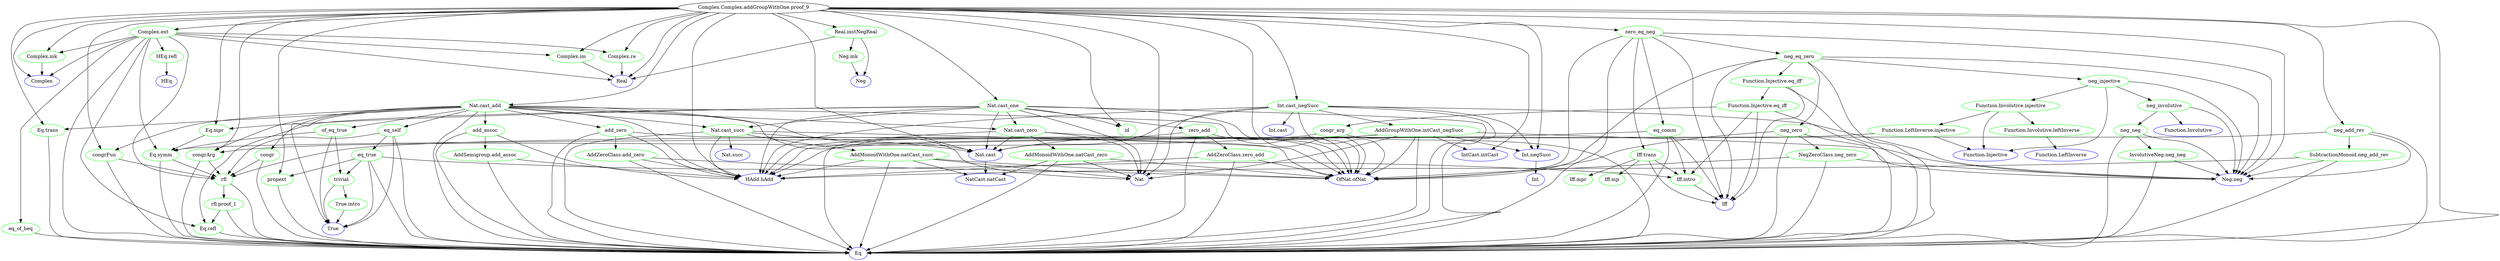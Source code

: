 strict digraph { 
	"Complex.Complex.addGroupWithOne.proof_9" -> {"Eq.mpr" [color=green] "Complex" [color=green] "OfNat.ofNat" [color=green] "neg_add_rev" [color=green] "Complex.ext" [color=green] "congrFun" [color=green] "Complex.im" [color=green] "Eq" [color=green] "Nat.cast" [color=green] "Nat" [color=green] "Complex.re" [color=green] "Real.instNegReal" [color=green] "propext" [color=green] "Nat.cast_add" [color=green] "Eq.trans" [color=green] "Int.cast_negSucc" [color=green] "Real" [color=green] "HAdd.hAdd" [color=green] "Neg.neg" [color=green] "congrArg" [color=green] "Nat.cast_one" [color=green] "zero_eq_neg" [color=green] "id" [color=green] "Complex.mk" [color=green]}
	"Eq.mpr" -> {"Eq.symm" [color=green]}
	"neg_add_rev" -> {"SubtractionMonoid.neg_add_rev" [color=green]}
	"Complex.ext" -> {"HEq.refl" [color=green] "Eq" [color=green] "rfl" [color=green] "Eq.refl" [color=green] "eq_of_heq" [color=green] "Complex" [color=green] "Eq.symm" [color=green] "Real" [color=green] "Complex.mk" [color=green] "Complex.re" [color=green] "Complex.im" [color=green]}
	"congrFun" -> {"rfl" [color=green]}
	"Nat.cast" -> {"NatCast.natCast" [color=green]}
	"Real.instNegReal" -> {"Real" [color=green] "Neg.mk" [color=green]}
	"Nat.cast_add" -> {"congrFun" [color=green] "True" [color=green] "Nat.cast_zero" [color=green] "Eq" [color=green] "Nat.cast_succ" [color=green] "HAdd.hAdd" [color=green] "eq_self" [color=green] "add_assoc" [color=green] "Eq.trans" [color=green] "congrArg" [color=green] "Nat.cast" [color=green] "OfNat.ofNat" [color=green] "add_zero" [color=green] "congr" [color=green] "Nat" [color=green] "of_eq_true" [color=green]}
	"Int.cast_negSucc" -> {"AddGroupWithOne.intCast_negSucc" [color=green]}
	"congrArg" -> {"rfl" [color=green]}
	"Nat.cast_one" -> {"Nat.cast_succ" [color=green] "Nat.cast_zero" [color=green] "Eq" [color=green] "HAdd.hAdd" [color=green] "Eq.mpr" [color=green] "Eq.refl" [color=green] "Nat.cast" [color=green] "id" [color=green] "OfNat.ofNat" [color=green] "Nat" [color=green] "zero_add" [color=green]}
	"zero_eq_neg" -> {"neg_eq_zero" [color=green] "Iff.trans" [color=green] "eq_comm" [color=green]}
	"Nat.cast" -> {"NatCast.natCast" [color=green]}
	"Eq.symm" -> {"rfl" [color=green]}
	"rfl" -> {"rfl.proof_1" [color=green]}
	"Eq.symm" -> {"rfl" [color=green]}
	"rfl" -> {"rfl.proof_1" [color=green]}
	"congrFun" -> {"rfl" [color=green]}
	"Nat.cast_zero" -> {"AddMonoidWithOne.natCast_zero" [color=green]}
	"Nat.cast_succ" -> {"AddMonoidWithOne.natCast_succ" [color=green]}
	"eq_self" -> {"eq_true" [color=green] "rfl" [color=green]}
	"add_assoc" -> {"AddSemigroup.add_assoc" [color=green]}
	"congrArg" -> {"rfl" [color=green]}
	"Nat.cast" -> {"NatCast.natCast" [color=green]}
	"add_zero" -> {"AddZeroClass.add_zero" [color=green]}
	"congr" -> {"rfl" [color=green]}
	"of_eq_true" -> {"Eq.symm" [color=green] "True" [color=green] "trivial" [color=green]}
	"rfl" -> {"rfl.proof_1" [color=green]}
	"Nat.cast_succ" -> {"AddMonoidWithOne.natCast_succ" [color=green]}
	"Nat.cast_zero" -> {"AddMonoidWithOne.natCast_zero" [color=green]}
	"Eq.mpr" -> {"Eq.symm" [color=green]}
	"Nat.cast" -> {"NatCast.natCast" [color=green]}
	"zero_add" -> {"AddZeroClass.zero_add" [color=green]}
	"neg_eq_zero" -> {"neg_zero" [color=green] "neg_injective" [color=green] "Function.Injective.eq_iff'" [color=green]}
	"Iff.trans" -> {"Iff.mp" [color=green] "Iff.intro" [color=green] "Iff.mpr" [color=green]}
	"eq_comm" -> {"Eq.symm" [color=green] "Iff.intro" [color=green]}
	"rfl" -> {"rfl.proof_1" [color=green]}
	"rfl.proof_1" -> {"Eq.refl" [color=green]}
	"rfl" -> {"rfl.proof_1" [color=green]}
	"rfl.proof_1" -> {"Eq.refl" [color=green]}
	"rfl" -> {"rfl.proof_1" [color=green]}
	"eq_true" -> {"propext" [color=green] "True" [color=green] "Iff.intro" [color=green] "trivial" [color=green]}
	"rfl" -> {"rfl.proof_1" [color=green]}
	"rfl" -> {"rfl.proof_1" [color=green]}
	"rfl" -> {"rfl.proof_1" [color=green]}
	"Eq.symm" -> {"rfl" [color=green]}
	"trivial" -> {"True.intro" [color=green]}
	"rfl.proof_1" -> {"Eq.refl" [color=green]}
	"Eq.symm" -> {"rfl" [color=green]}
	"neg_zero" -> {"NegZeroClass.neg_zero" [color=green]}
	"neg_injective" -> {"Function.Involutive.injective" [color=green] "neg_involutive" [color=green]}
	"Function.Injective.eq_iff'" -> {"Function.Injective.eq_iff" [color=green]}
	"Eq.symm" -> {"rfl" [color=green]}
	"rfl.proof_1" -> {"Eq.refl" [color=green]}
	"rfl.proof_1" -> {"Eq.refl" [color=green]}
	"rfl.proof_1" -> {"Eq.refl" [color=green]}
	"trivial" -> {"True.intro" [color=green]}
	"rfl.proof_1" -> {"Eq.refl" [color=green]}
	"rfl.proof_1" -> {"Eq.refl" [color=green]}
	"rfl.proof_1" -> {"Eq.refl" [color=green]}
	"rfl" -> {"rfl.proof_1" [color=green]}
	"rfl" -> {"rfl.proof_1" [color=green]}
	"Function.Involutive.injective" -> {"Function.LeftInverse.injective" [color=green] "Function.Involutive.leftInverse" [color=green]}
	"neg_involutive" -> {"neg_neg" [color=green]}
	"Function.Injective.eq_iff" -> {"Iff.intro" [color=green] "congr_arg" [color=green]}
	"rfl" -> {"rfl.proof_1" [color=green]}
	"rfl.proof_1" -> {"Eq.refl" [color=green]}
	"rfl.proof_1" -> {"Eq.refl" [color=green]}
	"Function.LeftInverse.injective" -> {"rfl" [color=green]}
	"neg_neg" -> {"InvolutiveNeg.neg_neg" [color=green]}
	"congr_arg" -> {"congrArg" [color=green]}
	"rfl.proof_1" -> {"Eq.refl" [color=green]}
	"rfl" -> {"rfl.proof_1" [color=green]}
	"congrArg" -> {"rfl" [color=green]}
	"rfl.proof_1" -> {"Eq.refl" [color=green]}
	"rfl" -> {"rfl.proof_1" [color=green]}
	"rfl.proof_1" -> {"Eq.refl" [color=green]}
	"Complex.Complex.addGroupWithOne.proof_9" -> {"Eq" [color=blue] "HAdd.hAdd" [color=blue] "Neg.neg" [color=blue] "Complex" [color=blue] "Int.negSucc" [color=blue] "IntCast.intCast" [color=blue] "Nat.cast" [color=blue] "OfNat.ofNat" [color=blue] "Nat" [color=blue]}
	"neg_add_rev" -> {"Eq" [color=blue] "HAdd.hAdd" [color=blue] "Neg.neg" [color=blue]}
	"Complex.ext" -> {"Eq" [color=blue] "Complex" [color=blue]}
	"congrFun" -> {"Eq" [color=blue]}
	"Complex.im" -> {"Real" [color=blue]}
	"Complex.re" -> {"Real" [color=blue]}
	"Real.instNegReal" -> {"Neg" [color=blue] "Real" [color=blue]}
	"propext" -> {"Eq" [color=blue]}
	"Nat.cast_add" -> {"Nat" [color=blue] "Nat.cast" [color=blue] "Eq" [color=blue] "HAdd.hAdd" [color=blue]}
	"Eq.trans" -> {"Eq" [color=blue]}
	"Int.cast_negSucc" -> {"Eq" [color=blue] "Int.cast" [color=blue] "HAdd.hAdd" [color=blue] "Neg.neg" [color=blue] "Int.negSucc" [color=blue] "Nat.cast" [color=blue] "OfNat.ofNat" [color=blue] "Nat" [color=blue]}
	"congrArg" -> {"Eq" [color=blue]}
	"Nat.cast_one" -> {"Nat.cast" [color=blue] "Eq" [color=blue] "Nat" [color=blue] "OfNat.ofNat" [color=blue]}
	"zero_eq_neg" -> {"Neg.neg" [color=blue] "Eq" [color=blue] "Iff" [color=blue] "OfNat.ofNat" [color=blue]}
	"Complex.mk" -> {"Complex" [color=blue]}
	"Int.negSucc" -> {"Int" [color=blue]}
	"Eq.symm" -> {"Eq" [color=blue]}
	"SubtractionMonoid.neg_add_rev" -> {"Eq" [color=blue] "HAdd.hAdd" [color=blue] "Neg.neg" [color=blue]}
	"HEq.refl" -> {"HEq" [color=blue]}
	"rfl" -> {"Eq" [color=blue]}
	"Eq.refl" -> {"Eq" [color=blue]}
	"eq_of_heq" -> {"Eq" [color=blue]}
	"Eq.symm" -> {"Eq" [color=blue]}
	"Complex.mk" -> {"Complex" [color=blue]}
	"Complex.re" -> {"Real" [color=blue]}
	"Complex.im" -> {"Real" [color=blue]}
	"rfl" -> {"Eq" [color=blue]}
	"Neg.mk" -> {"Neg" [color=blue]}
	"congrFun" -> {"Eq" [color=blue]}
	"Nat.cast_zero" -> {"Nat.cast" [color=blue] "Eq" [color=blue] "Nat" [color=blue] "OfNat.ofNat" [color=blue]}
	"Nat.cast_succ" -> {"Eq" [color=blue] "Nat.succ" [color=blue] "HAdd.hAdd" [color=blue] "Nat.cast" [color=blue] "OfNat.ofNat" [color=blue]}
	"eq_self" -> {"True" [color=blue] "Eq" [color=blue]}
	"add_assoc" -> {"Eq" [color=blue] "HAdd.hAdd" [color=blue]}
	"Eq.trans" -> {"Eq" [color=blue]}
	"congrArg" -> {"Eq" [color=blue]}
	"add_zero" -> {"Eq" [color=blue] "HAdd.hAdd" [color=blue] "OfNat.ofNat" [color=blue]}
	"congr" -> {"Eq" [color=blue]}
	"AddGroupWithOne.intCast_negSucc" -> {"Eq" [color=blue] "HAdd.hAdd" [color=blue] "Neg.neg" [color=blue] "Int.negSucc" [color=blue] "IntCast.intCast" [color=blue] "Nat.cast" [color=blue] "OfNat.ofNat" [color=blue] "Nat" [color=blue]}
	"rfl" -> {"Eq" [color=blue]}
	"Nat.cast_succ" -> {"Eq" [color=blue] "Nat.succ" [color=blue] "HAdd.hAdd" [color=blue] "Nat.cast" [color=blue] "OfNat.ofNat" [color=blue]}
	"Nat.cast_zero" -> {"Nat.cast" [color=blue] "Eq" [color=blue] "Nat" [color=blue] "OfNat.ofNat" [color=blue]}
	"Eq.refl" -> {"Eq" [color=blue]}
	"zero_add" -> {"Eq" [color=blue] "HAdd.hAdd" [color=blue] "OfNat.ofNat" [color=blue]}
	"neg_eq_zero" -> {"Neg.neg" [color=blue] "Eq" [color=blue] "Iff" [color=blue] "OfNat.ofNat" [color=blue]}
	"Iff.trans" -> {"Iff" [color=blue]}
	"eq_comm" -> {"Eq" [color=blue] "Iff" [color=blue]}
	"rfl" -> {"Eq" [color=blue]}
	"rfl.proof_1" -> {"Eq" [color=blue]}
	"rfl" -> {"Eq" [color=blue]}
	"rfl.proof_1" -> {"Eq" [color=blue]}
	"rfl" -> {"Eq" [color=blue]}
	"AddMonoidWithOne.natCast_zero" -> {"NatCast.natCast" [color=blue] "Eq" [color=blue] "Nat" [color=blue] "OfNat.ofNat" [color=blue]}
	"AddMonoidWithOne.natCast_succ" -> {"Eq" [color=blue] "HAdd.hAdd" [color=blue] "NatCast.natCast" [color=blue] "OfNat.ofNat" [color=blue] "Nat" [color=blue]}
	"eq_true" -> {"True" [color=blue] "Eq" [color=blue]}
	"rfl" -> {"Eq" [color=blue]}
	"AddSemigroup.add_assoc" -> {"Eq" [color=blue] "HAdd.hAdd" [color=blue]}
	"rfl" -> {"Eq" [color=blue]}
	"AddZeroClass.add_zero" -> {"Eq" [color=blue] "HAdd.hAdd" [color=blue] "OfNat.ofNat" [color=blue]}
	"rfl" -> {"Eq" [color=blue]}
	"Eq.symm" -> {"Eq" [color=blue]}
	"trivial" -> {"True" [color=blue]}
	"rfl.proof_1" -> {"Eq" [color=blue]}
	"AddMonoidWithOne.natCast_succ" -> {"Eq" [color=blue] "HAdd.hAdd" [color=blue] "NatCast.natCast" [color=blue] "OfNat.ofNat" [color=blue] "Nat" [color=blue]}
	"AddMonoidWithOne.natCast_zero" -> {"NatCast.natCast" [color=blue] "Eq" [color=blue] "Nat" [color=blue] "OfNat.ofNat" [color=blue]}
	"Eq.symm" -> {"Eq" [color=blue]}
	"AddZeroClass.zero_add" -> {"Eq" [color=blue] "HAdd.hAdd" [color=blue] "OfNat.ofNat" [color=blue]}
	"neg_zero" -> {"Eq" [color=blue] "Neg.neg" [color=blue] "OfNat.ofNat" [color=blue]}
	"neg_injective" -> {"Function.Injective" [color=blue] "Neg.neg" [color=blue]}
	"Function.Injective.eq_iff'" -> {"Eq" [color=blue] "Iff" [color=blue]}
	"Iff.intro" -> {"Iff" [color=blue]}
	"Eq.symm" -> {"Eq" [color=blue]}
	"Iff.intro" -> {"Iff" [color=blue]}
	"rfl.proof_1" -> {"Eq" [color=blue]}
	"Eq.refl" -> {"Eq" [color=blue]}
	"rfl.proof_1" -> {"Eq" [color=blue]}
	"Eq.refl" -> {"Eq" [color=blue]}
	"rfl.proof_1" -> {"Eq" [color=blue]}
	"propext" -> {"Eq" [color=blue]}
	"Iff.intro" -> {"Iff" [color=blue]}
	"trivial" -> {"True" [color=blue]}
	"rfl.proof_1" -> {"Eq" [color=blue]}
	"rfl.proof_1" -> {"Eq" [color=blue]}
	"rfl.proof_1" -> {"Eq" [color=blue]}
	"rfl" -> {"Eq" [color=blue]}
	"True.intro" -> {"True" [color=blue]}
	"Eq.refl" -> {"Eq" [color=blue]}
	"rfl" -> {"Eq" [color=blue]}
	"NegZeroClass.neg_zero" -> {"Eq" [color=blue] "Neg.neg" [color=blue] "OfNat.ofNat" [color=blue]}
	"Function.Involutive.injective" -> {"Function.Injective" [color=blue]}
	"neg_involutive" -> {"Function.Involutive" [color=blue] "Neg.neg" [color=blue]}
	"Function.Injective.eq_iff" -> {"Eq" [color=blue] "Iff" [color=blue]}
	"rfl" -> {"Eq" [color=blue]}
	"Eq.refl" -> {"Eq" [color=blue]}
	"Eq.refl" -> {"Eq" [color=blue]}
	"Eq.refl" -> {"Eq" [color=blue]}
	"True.intro" -> {"True" [color=blue]}
	"Eq.refl" -> {"Eq" [color=blue]}
	"Eq.refl" -> {"Eq" [color=blue]}
	"Eq.refl" -> {"Eq" [color=blue]}
	"rfl.proof_1" -> {"Eq" [color=blue]}
	"rfl.proof_1" -> {"Eq" [color=blue]}
	"Function.LeftInverse.injective" -> {"Function.Injective" [color=blue]}
	"Function.Involutive.leftInverse" -> {"Function.LeftInverse" [color=blue]}
	"neg_neg" -> {"Eq" [color=blue] "Neg.neg" [color=blue]}
	"Iff.intro" -> {"Iff" [color=blue]}
	"congr_arg" -> {"Eq" [color=blue]}
	"rfl.proof_1" -> {"Eq" [color=blue]}
	"Eq.refl" -> {"Eq" [color=blue]}
	"Eq.refl" -> {"Eq" [color=blue]}
	"rfl" -> {"Eq" [color=blue]}
	"InvolutiveNeg.neg_neg" -> {"Eq" [color=blue] "Neg.neg" [color=blue]}
	"congrArg" -> {"Eq" [color=blue]}
	"Eq.refl" -> {"Eq" [color=blue]}
	"rfl.proof_1" -> {"Eq" [color=blue]}
	"rfl" -> {"Eq" [color=blue]}
	"Eq.refl" -> {"Eq" [color=blue]}
	"rfl.proof_1" -> {"Eq" [color=blue]}
	"Eq.refl" -> {"Eq" [color=blue]}
	}